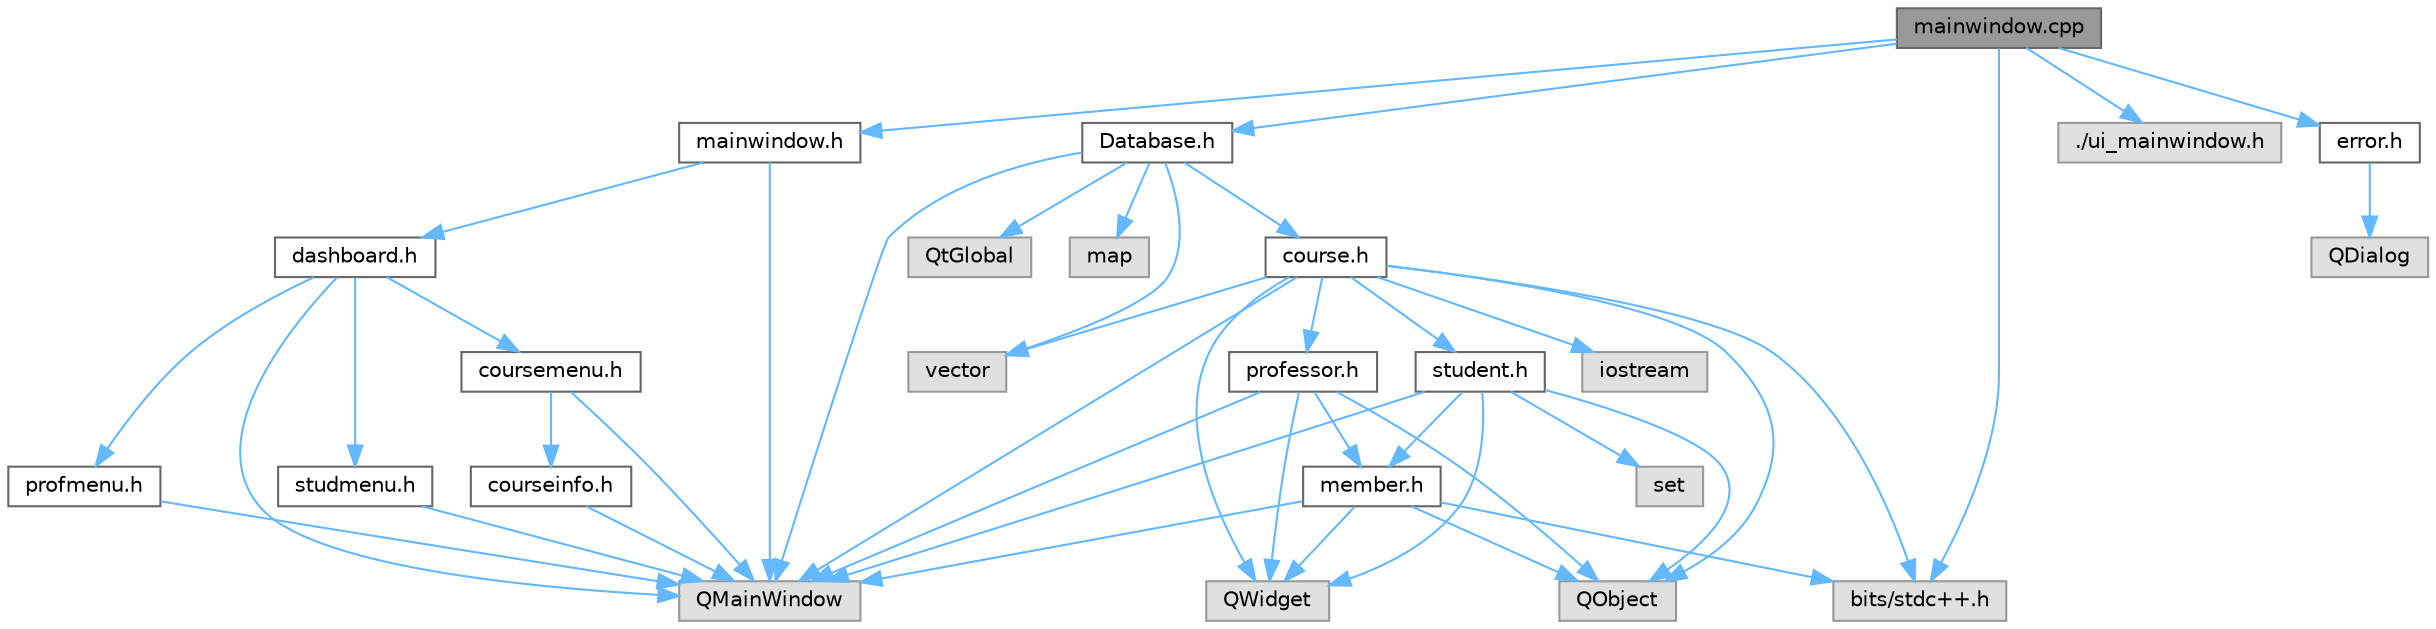 digraph "mainwindow.cpp"
{
 // LATEX_PDF_SIZE
  bgcolor="transparent";
  edge [fontname=Helvetica,fontsize=10,labelfontname=Helvetica,labelfontsize=10];
  node [fontname=Helvetica,fontsize=10,shape=box,height=0.2,width=0.4];
  Node1 [label="mainwindow.cpp",height=0.2,width=0.4,color="gray40", fillcolor="grey60", style="filled", fontcolor="black",tooltip=" "];
  Node1 -> Node2 [color="steelblue1",style="solid"];
  Node2 [label="mainwindow.h",height=0.2,width=0.4,color="grey40", fillcolor="white", style="filled",URL="$mainwindow_8h.html",tooltip=" "];
  Node2 -> Node3 [color="steelblue1",style="solid"];
  Node3 [label="QMainWindow",height=0.2,width=0.4,color="grey60", fillcolor="#E0E0E0", style="filled",tooltip=" "];
  Node2 -> Node4 [color="steelblue1",style="solid"];
  Node4 [label="dashboard.h",height=0.2,width=0.4,color="grey40", fillcolor="white", style="filled",URL="$dashboard_8h.html",tooltip=" "];
  Node4 -> Node3 [color="steelblue1",style="solid"];
  Node4 -> Node5 [color="steelblue1",style="solid"];
  Node5 [label="studmenu.h",height=0.2,width=0.4,color="grey40", fillcolor="white", style="filled",URL="$studmenu_8h.html",tooltip=" "];
  Node5 -> Node3 [color="steelblue1",style="solid"];
  Node4 -> Node6 [color="steelblue1",style="solid"];
  Node6 [label="coursemenu.h",height=0.2,width=0.4,color="grey40", fillcolor="white", style="filled",URL="$coursemenu_8h.html",tooltip=" "];
  Node6 -> Node3 [color="steelblue1",style="solid"];
  Node6 -> Node7 [color="steelblue1",style="solid"];
  Node7 [label="courseinfo.h",height=0.2,width=0.4,color="grey40", fillcolor="white", style="filled",URL="$courseinfo_8h.html",tooltip=" "];
  Node7 -> Node3 [color="steelblue1",style="solid"];
  Node4 -> Node8 [color="steelblue1",style="solid"];
  Node8 [label="profmenu.h",height=0.2,width=0.4,color="grey40", fillcolor="white", style="filled",URL="$profmenu_8h.html",tooltip=" "];
  Node8 -> Node3 [color="steelblue1",style="solid"];
  Node1 -> Node9 [color="steelblue1",style="solid"];
  Node9 [label="./ui_mainwindow.h",height=0.2,width=0.4,color="grey60", fillcolor="#E0E0E0", style="filled",tooltip=" "];
  Node1 -> Node10 [color="steelblue1",style="solid"];
  Node10 [label="bits/stdc++.h",height=0.2,width=0.4,color="grey60", fillcolor="#E0E0E0", style="filled",tooltip=" "];
  Node1 -> Node11 [color="steelblue1",style="solid"];
  Node11 [label="Database.h",height=0.2,width=0.4,color="grey40", fillcolor="white", style="filled",URL="$_database_8h.html",tooltip=" "];
  Node11 -> Node12 [color="steelblue1",style="solid"];
  Node12 [label="QtGlobal",height=0.2,width=0.4,color="grey60", fillcolor="#E0E0E0", style="filled",tooltip=" "];
  Node11 -> Node13 [color="steelblue1",style="solid"];
  Node13 [label="map",height=0.2,width=0.4,color="grey60", fillcolor="#E0E0E0", style="filled",tooltip=" "];
  Node11 -> Node3 [color="steelblue1",style="solid"];
  Node11 -> Node14 [color="steelblue1",style="solid"];
  Node14 [label="vector",height=0.2,width=0.4,color="grey60", fillcolor="#E0E0E0", style="filled",tooltip=" "];
  Node11 -> Node15 [color="steelblue1",style="solid"];
  Node15 [label="course.h",height=0.2,width=0.4,color="grey40", fillcolor="white", style="filled",URL="$course_8h.html",tooltip=" "];
  Node15 -> Node3 [color="steelblue1",style="solid"];
  Node15 -> Node16 [color="steelblue1",style="solid"];
  Node16 [label="QWidget",height=0.2,width=0.4,color="grey60", fillcolor="#E0E0E0", style="filled",tooltip=" "];
  Node15 -> Node17 [color="steelblue1",style="solid"];
  Node17 [label="QObject",height=0.2,width=0.4,color="grey60", fillcolor="#E0E0E0", style="filled",tooltip=" "];
  Node15 -> Node10 [color="steelblue1",style="solid"];
  Node15 -> Node14 [color="steelblue1",style="solid"];
  Node15 -> Node18 [color="steelblue1",style="solid"];
  Node18 [label="student.h",height=0.2,width=0.4,color="grey40", fillcolor="white", style="filled",URL="$student_8h.html",tooltip=" "];
  Node18 -> Node3 [color="steelblue1",style="solid"];
  Node18 -> Node17 [color="steelblue1",style="solid"];
  Node18 -> Node16 [color="steelblue1",style="solid"];
  Node18 -> Node19 [color="steelblue1",style="solid"];
  Node19 [label="member.h",height=0.2,width=0.4,color="grey40", fillcolor="white", style="filled",URL="$member_8h.html",tooltip=" "];
  Node19 -> Node3 [color="steelblue1",style="solid"];
  Node19 -> Node17 [color="steelblue1",style="solid"];
  Node19 -> Node16 [color="steelblue1",style="solid"];
  Node19 -> Node10 [color="steelblue1",style="solid"];
  Node18 -> Node20 [color="steelblue1",style="solid"];
  Node20 [label="set",height=0.2,width=0.4,color="grey60", fillcolor="#E0E0E0", style="filled",tooltip=" "];
  Node15 -> Node21 [color="steelblue1",style="solid"];
  Node21 [label="professor.h",height=0.2,width=0.4,color="grey40", fillcolor="white", style="filled",URL="$professor_8h.html",tooltip=" "];
  Node21 -> Node3 [color="steelblue1",style="solid"];
  Node21 -> Node17 [color="steelblue1",style="solid"];
  Node21 -> Node16 [color="steelblue1",style="solid"];
  Node21 -> Node19 [color="steelblue1",style="solid"];
  Node15 -> Node22 [color="steelblue1",style="solid"];
  Node22 [label="iostream",height=0.2,width=0.4,color="grey60", fillcolor="#E0E0E0", style="filled",tooltip=" "];
  Node1 -> Node23 [color="steelblue1",style="solid"];
  Node23 [label="error.h",height=0.2,width=0.4,color="grey40", fillcolor="white", style="filled",URL="$error_8h.html",tooltip=" "];
  Node23 -> Node24 [color="steelblue1",style="solid"];
  Node24 [label="QDialog",height=0.2,width=0.4,color="grey60", fillcolor="#E0E0E0", style="filled",tooltip=" "];
}
